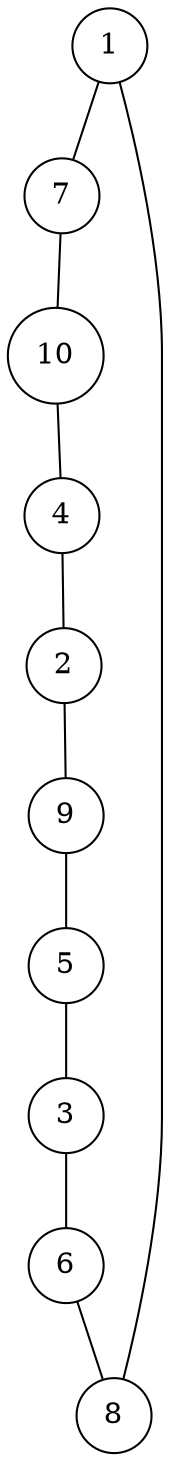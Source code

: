graph random1075790 {
	node [shape=circle fillcolor=white]
	1 [ pos = "3.726338,3.102729!"]
	2 [ pos = "0.615393,4.454147!"]
	3 [ pos = "4.901108,0.797861!"]
	4 [ pos = "1.464152,4.601076!"]
	5 [ pos = "4.418230,1.203551!"]
	6 [ pos = "4.918103,1.670687!"]
	7 [ pos = "5.000000,4.111759!"]
	8 [ pos = "4.354668,2.100113!"]
	9 [ pos = "0.868830,2.497979!"]
	10 [ pos = "3.879877,4.852902!"]

	1 -- 7
	2 -- 9
	3 -- 6
	4 -- 2
	5 -- 3
	6 -- 8
	7 -- 10
	8 -- 1
	9 -- 5
	10 -- 4
}
